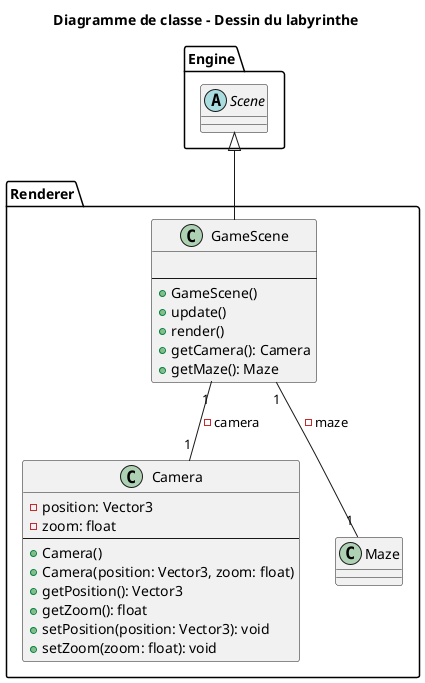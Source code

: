 @startuml
title Diagramme de classe - Dessin du labyrinthe

package Engine {
    abstract Scene
}

package Renderer {

    class GameScene {
        
        ---
        + GameScene()
        + update()
        + render()
        + getCamera(): Camera
        + getMaze(): Maze
    }

    GameScene -up-|> Scene

    class Camera {
        - position: Vector3
        - zoom: float
        ---
        + Camera()
        + Camera(position: Vector3, zoom: float)
        + getPosition(): Vector3
        + getZoom(): float
        + setPosition(position: Vector3): void
        + setZoom(zoom: float): void
    }
    
    class Maze
}

GameScene "1" -- "1" Camera: - camera
GameScene "1" -- "1" Maze: - maze

@enduml